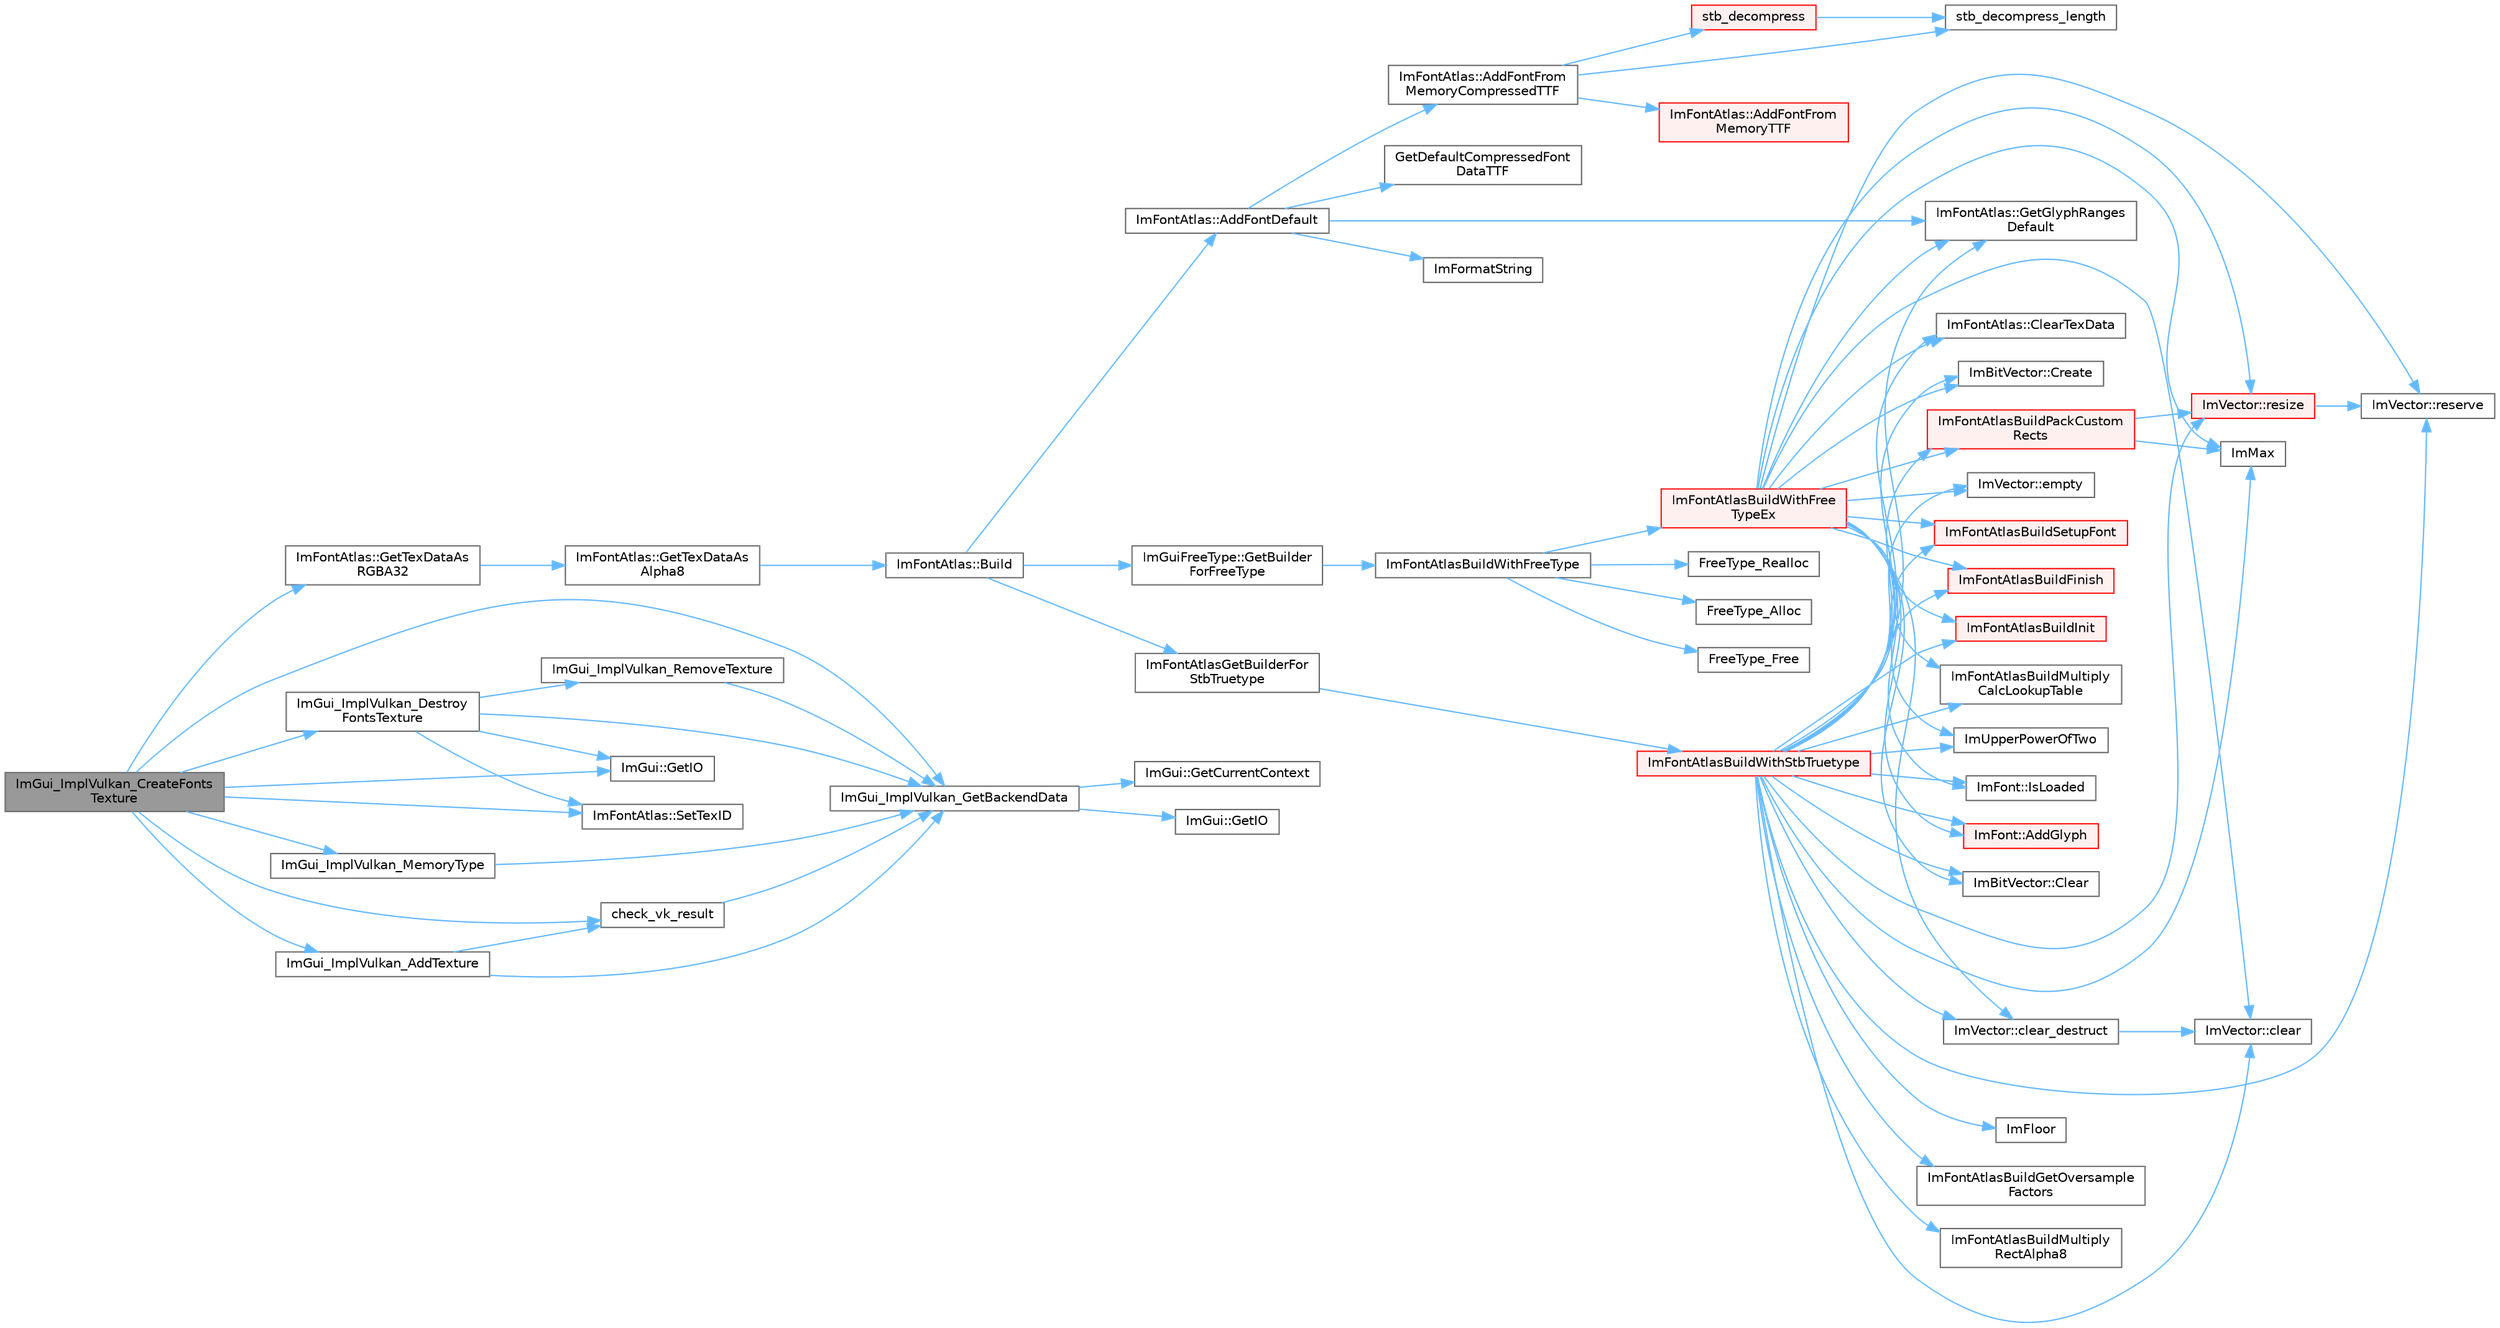 digraph "ImGui_ImplVulkan_CreateFontsTexture"
{
 // LATEX_PDF_SIZE
  bgcolor="transparent";
  edge [fontname=Helvetica,fontsize=10,labelfontname=Helvetica,labelfontsize=10];
  node [fontname=Helvetica,fontsize=10,shape=box,height=0.2,width=0.4];
  rankdir="LR";
  Node1 [id="Node000001",label="ImGui_ImplVulkan_CreateFonts\lTexture",height=0.2,width=0.4,color="gray40", fillcolor="grey60", style="filled", fontcolor="black",tooltip=" "];
  Node1 -> Node2 [id="edge1_Node000001_Node000002",color="steelblue1",style="solid",tooltip=" "];
  Node2 [id="Node000002",label="check_vk_result",height=0.2,width=0.4,color="grey40", fillcolor="white", style="filled",URL="$imgui__impl__vulkan_8cpp.html#a1ea6c63eab2860beea5e3c89c1afbbc1",tooltip=" "];
  Node2 -> Node3 [id="edge2_Node000002_Node000003",color="steelblue1",style="solid",tooltip=" "];
  Node3 [id="Node000003",label="ImGui_ImplVulkan_GetBackendData",height=0.2,width=0.4,color="grey40", fillcolor="white", style="filled",URL="$imgui__impl__vulkan_8cpp.html#a0fb93ffd0b4ff71a58e6c08f654fb26d",tooltip=" "];
  Node3 -> Node4 [id="edge3_Node000003_Node000004",color="steelblue1",style="solid",tooltip=" "];
  Node4 [id="Node000004",label="ImGui::GetCurrentContext",height=0.2,width=0.4,color="grey40", fillcolor="white", style="filled",URL="$namespace_im_gui.html#af557a6de5538099a0f6047eb994bbf42",tooltip=" "];
  Node3 -> Node5 [id="edge4_Node000003_Node000005",color="steelblue1",style="solid",tooltip=" "];
  Node5 [id="Node000005",label="ImGui::GetIO",height=0.2,width=0.4,color="grey40", fillcolor="white", style="filled",URL="$namespace_im_gui.html#a7dea7d0530868f078324f14a308f0c3c",tooltip=" "];
  Node1 -> Node6 [id="edge5_Node000001_Node000006",color="steelblue1",style="solid",tooltip=" "];
  Node6 [id="Node000006",label="ImGui::GetIO",height=0.2,width=0.4,color="grey40", fillcolor="white", style="filled",URL="$namespace_im_gui.html#a3179e560812f878f3961ce803a5d9302",tooltip=" "];
  Node1 -> Node7 [id="edge6_Node000001_Node000007",color="steelblue1",style="solid",tooltip=" "];
  Node7 [id="Node000007",label="ImFontAtlas::GetTexDataAs\lRGBA32",height=0.2,width=0.4,color="grey40", fillcolor="white", style="filled",URL="$struct_im_font_atlas.html#a8abb0c4e67ebb38249d4df71218c4eec",tooltip=" "];
  Node7 -> Node8 [id="edge7_Node000007_Node000008",color="steelblue1",style="solid",tooltip=" "];
  Node8 [id="Node000008",label="ImFontAtlas::GetTexDataAs\lAlpha8",height=0.2,width=0.4,color="grey40", fillcolor="white", style="filled",URL="$struct_im_font_atlas.html#aeff1a1044a1ab68d8f27bb2819cd9f44",tooltip=" "];
  Node8 -> Node9 [id="edge8_Node000008_Node000009",color="steelblue1",style="solid",tooltip=" "];
  Node9 [id="Node000009",label="ImFontAtlas::Build",height=0.2,width=0.4,color="grey40", fillcolor="white", style="filled",URL="$struct_im_font_atlas.html#a81e39e30dffa4dd7e458a53297451e27",tooltip=" "];
  Node9 -> Node10 [id="edge9_Node000009_Node000010",color="steelblue1",style="solid",tooltip=" "];
  Node10 [id="Node000010",label="ImFontAtlas::AddFontDefault",height=0.2,width=0.4,color="grey40", fillcolor="white", style="filled",URL="$struct_im_font_atlas.html#a9d2b4a94579bf603a0d2662cd8348cbd",tooltip=" "];
  Node10 -> Node11 [id="edge10_Node000010_Node000011",color="steelblue1",style="solid",tooltip=" "];
  Node11 [id="Node000011",label="ImFontAtlas::AddFontFrom\lMemoryCompressedTTF",height=0.2,width=0.4,color="grey40", fillcolor="white", style="filled",URL="$struct_im_font_atlas.html#a478ffa07777bf990ade02889e15a21ab",tooltip=" "];
  Node11 -> Node12 [id="edge11_Node000011_Node000012",color="steelblue1",style="solid",tooltip=" "];
  Node12 [id="Node000012",label="ImFontAtlas::AddFontFrom\lMemoryTTF",height=0.2,width=0.4,color="red", fillcolor="#FFF0F0", style="filled",URL="$struct_im_font_atlas.html#a95eec9b791e9c509180030f8176406ff",tooltip=" "];
  Node11 -> Node17 [id="edge12_Node000011_Node000017",color="steelblue1",style="solid",tooltip=" "];
  Node17 [id="Node000017",label="stb_decompress",height=0.2,width=0.4,color="red", fillcolor="#FFF0F0", style="filled",URL="$imgui__draw_8cpp.html#a23f899d930c93d351569ee83cf920570",tooltip=" "];
  Node17 -> Node19 [id="edge13_Node000017_Node000019",color="steelblue1",style="solid",tooltip=" "];
  Node19 [id="Node000019",label="stb_decompress_length",height=0.2,width=0.4,color="grey40", fillcolor="white", style="filled",URL="$imgui__draw_8cpp.html#a5a5301def23b33e2156ac79a8b65c69b",tooltip=" "];
  Node11 -> Node19 [id="edge14_Node000011_Node000019",color="steelblue1",style="solid",tooltip=" "];
  Node10 -> Node23 [id="edge15_Node000010_Node000023",color="steelblue1",style="solid",tooltip=" "];
  Node23 [id="Node000023",label="GetDefaultCompressedFont\lDataTTF",height=0.2,width=0.4,color="grey40", fillcolor="white", style="filled",URL="$imgui__draw_8cpp.html#abc3b462ef2c5ef511d4f7231e3d9b853",tooltip=" "];
  Node10 -> Node24 [id="edge16_Node000010_Node000024",color="steelblue1",style="solid",tooltip=" "];
  Node24 [id="Node000024",label="ImFontAtlas::GetGlyphRanges\lDefault",height=0.2,width=0.4,color="grey40", fillcolor="white", style="filled",URL="$struct_im_font_atlas.html#adec0df140eb1dc01c2a22a5253d62820",tooltip=" "];
  Node10 -> Node25 [id="edge17_Node000010_Node000025",color="steelblue1",style="solid",tooltip=" "];
  Node25 [id="Node000025",label="ImFormatString",height=0.2,width=0.4,color="grey40", fillcolor="white", style="filled",URL="$imgui_8cpp.html#a75ccaf7d676b1f567ba888ae42ac3809",tooltip=" "];
  Node9 -> Node26 [id="edge18_Node000009_Node000026",color="steelblue1",style="solid",tooltip=" "];
  Node26 [id="Node000026",label="ImGuiFreeType::GetBuilder\lForFreeType",height=0.2,width=0.4,color="grey40", fillcolor="white", style="filled",URL="$namespace_im_gui_free_type.html#ad0ba08f92f212ec5da9dd7a2872e0ae3",tooltip=" "];
  Node26 -> Node27 [id="edge19_Node000026_Node000027",color="steelblue1",style="solid",tooltip=" "];
  Node27 [id="Node000027",label="ImFontAtlasBuildWithFreeType",height=0.2,width=0.4,color="grey40", fillcolor="white", style="filled",URL="$imgui__freetype_8cpp.html#a59c51a543162f6d8a70c66e526f2f5fe",tooltip=" "];
  Node27 -> Node28 [id="edge20_Node000027_Node000028",color="steelblue1",style="solid",tooltip=" "];
  Node28 [id="Node000028",label="FreeType_Alloc",height=0.2,width=0.4,color="grey40", fillcolor="white", style="filled",URL="$imgui__freetype_8cpp.html#a6a98733a4a93bb0b2a6cc6c1d1c0637c",tooltip=" "];
  Node27 -> Node29 [id="edge21_Node000027_Node000029",color="steelblue1",style="solid",tooltip=" "];
  Node29 [id="Node000029",label="FreeType_Free",height=0.2,width=0.4,color="grey40", fillcolor="white", style="filled",URL="$imgui__freetype_8cpp.html#abc3aa644b842c8087c6a785b59fcf5e6",tooltip=" "];
  Node27 -> Node30 [id="edge22_Node000027_Node000030",color="steelblue1",style="solid",tooltip=" "];
  Node30 [id="Node000030",label="FreeType_Realloc",height=0.2,width=0.4,color="grey40", fillcolor="white", style="filled",URL="$imgui__freetype_8cpp.html#afb83eb710c8c6c48c842184d2b43bd72",tooltip=" "];
  Node27 -> Node31 [id="edge23_Node000027_Node000031",color="steelblue1",style="solid",tooltip=" "];
  Node31 [id="Node000031",label="ImFontAtlasBuildWithFree\lTypeEx",height=0.2,width=0.4,color="red", fillcolor="#FFF0F0", style="filled",URL="$imgui__freetype_8cpp.html#af965b039f4cb8ad8bcdc5a1981ac5d81",tooltip=" "];
  Node31 -> Node32 [id="edge24_Node000031_Node000032",color="steelblue1",style="solid",tooltip=" "];
  Node32 [id="Node000032",label="ImFont::AddGlyph",height=0.2,width=0.4,color="red", fillcolor="#FFF0F0", style="filled",URL="$struct_im_font.html#a1badad96fa8d41b4754fc7bdb826e6b2",tooltip=" "];
  Node31 -> Node36 [id="edge25_Node000031_Node000036",color="steelblue1",style="solid",tooltip=" "];
  Node36 [id="Node000036",label="ImBitVector::Clear",height=0.2,width=0.4,color="grey40", fillcolor="white", style="filled",URL="$struct_im_bit_vector.html#a6486ac9a357400a42af07909f937a659",tooltip=" "];
  Node31 -> Node37 [id="edge26_Node000031_Node000037",color="steelblue1",style="solid",tooltip=" "];
  Node37 [id="Node000037",label="ImVector::clear",height=0.2,width=0.4,color="grey40", fillcolor="white", style="filled",URL="$struct_im_vector.html#ae2d401b4ec5f1113cdb8edb5a61a38f7",tooltip=" "];
  Node31 -> Node38 [id="edge27_Node000031_Node000038",color="steelblue1",style="solid",tooltip=" "];
  Node38 [id="Node000038",label="ImVector::clear_destruct",height=0.2,width=0.4,color="grey40", fillcolor="white", style="filled",URL="$struct_im_vector.html#ac1ed34eac753156e87e8a92f78dbbe3f",tooltip=" "];
  Node38 -> Node37 [id="edge28_Node000038_Node000037",color="steelblue1",style="solid",tooltip=" "];
  Node31 -> Node14 [id="edge29_Node000031_Node000014",color="steelblue1",style="solid",tooltip=" "];
  Node14 [id="Node000014",label="ImFontAtlas::ClearTexData",height=0.2,width=0.4,color="grey40", fillcolor="white", style="filled",URL="$struct_im_font_atlas.html#a3ede4bd513bec044c77ac392ad9c6e86",tooltip=" "];
  Node31 -> Node39 [id="edge30_Node000031_Node000039",color="steelblue1",style="solid",tooltip=" "];
  Node39 [id="Node000039",label="ImBitVector::Create",height=0.2,width=0.4,color="grey40", fillcolor="white", style="filled",URL="$struct_im_bit_vector.html#a2e25a0809000ad27bfc3fb89f3d04829",tooltip=" "];
  Node31 -> Node40 [id="edge31_Node000031_Node000040",color="steelblue1",style="solid",tooltip=" "];
  Node40 [id="Node000040",label="ImVector::empty",height=0.2,width=0.4,color="grey40", fillcolor="white", style="filled",URL="$struct_im_vector.html#aa53e48a5272f4bad1099368769514ff1",tooltip=" "];
  Node31 -> Node24 [id="edge32_Node000031_Node000024",color="steelblue1",style="solid",tooltip=" "];
  Node31 -> Node42 [id="edge33_Node000031_Node000042",color="steelblue1",style="solid",tooltip=" "];
  Node42 [id="Node000042",label="ImFontAtlasBuildFinish",height=0.2,width=0.4,color="red", fillcolor="#FFF0F0", style="filled",URL="$imgui__draw_8cpp.html#adbf0ee92b3ac86e30b9e81f552d15d37",tooltip=" "];
  Node31 -> Node56 [id="edge34_Node000031_Node000056",color="steelblue1",style="solid",tooltip=" "];
  Node56 [id="Node000056",label="ImFontAtlasBuildInit",height=0.2,width=0.4,color="red", fillcolor="#FFF0F0", style="filled",URL="$imgui__draw_8cpp.html#ac050ff181df43cec0b63d834b6039c3f",tooltip=" "];
  Node31 -> Node58 [id="edge35_Node000031_Node000058",color="steelblue1",style="solid",tooltip=" "];
  Node58 [id="Node000058",label="ImFontAtlasBuildMultiply\lCalcLookupTable",height=0.2,width=0.4,color="grey40", fillcolor="white", style="filled",URL="$imgui__draw_8cpp.html#a8d5f3a053aae34ac7b93e39cb9096d06",tooltip=" "];
  Node31 -> Node59 [id="edge36_Node000031_Node000059",color="steelblue1",style="solid",tooltip=" "];
  Node59 [id="Node000059",label="ImFontAtlasBuildPackCustom\lRects",height=0.2,width=0.4,color="red", fillcolor="#FFF0F0", style="filled",URL="$imgui__draw_8cpp.html#add0fcd1708ca3540688d8277fc01bf3f",tooltip=" "];
  Node59 -> Node48 [id="edge37_Node000059_Node000048",color="steelblue1",style="solid",tooltip=" "];
  Node48 [id="Node000048",label="ImMax",height=0.2,width=0.4,color="grey40", fillcolor="white", style="filled",URL="$imgui__internal_8h.html#a7667efd95147d0422f140917c71a9226",tooltip=" "];
  Node59 -> Node60 [id="edge38_Node000059_Node000060",color="steelblue1",style="solid",tooltip=" "];
  Node60 [id="Node000060",label="ImVector::resize",height=0.2,width=0.4,color="red", fillcolor="#FFF0F0", style="filled",URL="$struct_im_vector.html#ac371dd62e56ae486b1a5038cf07eee56",tooltip=" "];
  Node60 -> Node62 [id="edge39_Node000060_Node000062",color="steelblue1",style="solid",tooltip=" "];
  Node62 [id="Node000062",label="ImVector::reserve",height=0.2,width=0.4,color="grey40", fillcolor="white", style="filled",URL="$struct_im_vector.html#a0f14f5736c3372157856eebb67123b75",tooltip=" "];
  Node31 -> Node65 [id="edge40_Node000031_Node000065",color="steelblue1",style="solid",tooltip=" "];
  Node65 [id="Node000065",label="ImFontAtlasBuildSetupFont",height=0.2,width=0.4,color="red", fillcolor="#FFF0F0", style="filled",URL="$imgui__draw_8cpp.html#a4bea0932904c84de73237df3f1f76bdd",tooltip=" "];
  Node31 -> Node48 [id="edge41_Node000031_Node000048",color="steelblue1",style="solid",tooltip=" "];
  Node31 -> Node67 [id="edge42_Node000031_Node000067",color="steelblue1",style="solid",tooltip=" "];
  Node67 [id="Node000067",label="ImUpperPowerOfTwo",height=0.2,width=0.4,color="grey40", fillcolor="white", style="filled",URL="$imgui__internal_8h.html#adae096c61c812293ec61ac541c146674",tooltip=" "];
  Node31 -> Node68 [id="edge43_Node000031_Node000068",color="steelblue1",style="solid",tooltip=" "];
  Node68 [id="Node000068",label="ImFont::IsLoaded",height=0.2,width=0.4,color="grey40", fillcolor="white", style="filled",URL="$struct_im_font.html#a97dafa61cc94e84be396d69b0d42b1ce",tooltip=" "];
  Node31 -> Node62 [id="edge44_Node000031_Node000062",color="steelblue1",style="solid",tooltip=" "];
  Node31 -> Node60 [id="edge45_Node000031_Node000060",color="steelblue1",style="solid",tooltip=" "];
  Node9 -> Node74 [id="edge46_Node000009_Node000074",color="steelblue1",style="solid",tooltip=" "];
  Node74 [id="Node000074",label="ImFontAtlasGetBuilderFor\lStbTruetype",height=0.2,width=0.4,color="grey40", fillcolor="white", style="filled",URL="$imgui__draw_8cpp.html#a4c276d0224ef420d570c9485c4c76a19",tooltip=" "];
  Node74 -> Node75 [id="edge47_Node000074_Node000075",color="steelblue1",style="solid",tooltip=" "];
  Node75 [id="Node000075",label="ImFontAtlasBuildWithStbTruetype",height=0.2,width=0.4,color="red", fillcolor="#FFF0F0", style="filled",URL="$imgui__draw_8cpp.html#a2f785bd6dd330af7a832589fa24f303a",tooltip=" "];
  Node75 -> Node32 [id="edge48_Node000075_Node000032",color="steelblue1",style="solid",tooltip=" "];
  Node75 -> Node36 [id="edge49_Node000075_Node000036",color="steelblue1",style="solid",tooltip=" "];
  Node75 -> Node37 [id="edge50_Node000075_Node000037",color="steelblue1",style="solid",tooltip=" "];
  Node75 -> Node38 [id="edge51_Node000075_Node000038",color="steelblue1",style="solid",tooltip=" "];
  Node75 -> Node14 [id="edge52_Node000075_Node000014",color="steelblue1",style="solid",tooltip=" "];
  Node75 -> Node39 [id="edge53_Node000075_Node000039",color="steelblue1",style="solid",tooltip=" "];
  Node75 -> Node40 [id="edge54_Node000075_Node000040",color="steelblue1",style="solid",tooltip=" "];
  Node75 -> Node24 [id="edge55_Node000075_Node000024",color="steelblue1",style="solid",tooltip=" "];
  Node75 -> Node76 [id="edge56_Node000075_Node000076",color="steelblue1",style="solid",tooltip=" "];
  Node76 [id="Node000076",label="ImFloor",height=0.2,width=0.4,color="grey40", fillcolor="white", style="filled",URL="$imgui__internal_8h.html#a51a84b6be21807818b857a8565d97912",tooltip=" "];
  Node75 -> Node42 [id="edge57_Node000075_Node000042",color="steelblue1",style="solid",tooltip=" "];
  Node75 -> Node77 [id="edge58_Node000075_Node000077",color="steelblue1",style="solid",tooltip=" "];
  Node77 [id="Node000077",label="ImFontAtlasBuildGetOversample\lFactors",height=0.2,width=0.4,color="grey40", fillcolor="white", style="filled",URL="$imgui__draw_8cpp.html#aa1efcf4c3caa22137e6a7d548435af5a",tooltip=" "];
  Node75 -> Node56 [id="edge59_Node000075_Node000056",color="steelblue1",style="solid",tooltip=" "];
  Node75 -> Node58 [id="edge60_Node000075_Node000058",color="steelblue1",style="solid",tooltip=" "];
  Node75 -> Node78 [id="edge61_Node000075_Node000078",color="steelblue1",style="solid",tooltip=" "];
  Node78 [id="Node000078",label="ImFontAtlasBuildMultiply\lRectAlpha8",height=0.2,width=0.4,color="grey40", fillcolor="white", style="filled",URL="$imgui__draw_8cpp.html#a8dc3feae771599949b33712b520e9060",tooltip=" "];
  Node75 -> Node59 [id="edge62_Node000075_Node000059",color="steelblue1",style="solid",tooltip=" "];
  Node75 -> Node65 [id="edge63_Node000075_Node000065",color="steelblue1",style="solid",tooltip=" "];
  Node75 -> Node48 [id="edge64_Node000075_Node000048",color="steelblue1",style="solid",tooltip=" "];
  Node75 -> Node67 [id="edge65_Node000075_Node000067",color="steelblue1",style="solid",tooltip=" "];
  Node75 -> Node68 [id="edge66_Node000075_Node000068",color="steelblue1",style="solid",tooltip=" "];
  Node75 -> Node62 [id="edge67_Node000075_Node000062",color="steelblue1",style="solid",tooltip=" "];
  Node75 -> Node60 [id="edge68_Node000075_Node000060",color="steelblue1",style="solid",tooltip=" "];
  Node1 -> Node91 [id="edge69_Node000001_Node000091",color="steelblue1",style="solid",tooltip=" "];
  Node91 [id="Node000091",label="ImGui_ImplVulkan_AddTexture",height=0.2,width=0.4,color="grey40", fillcolor="white", style="filled",URL="$imgui__impl__vulkan_8cpp.html#af0ea34fb01c85f2b547c062de3d338f5",tooltip=" "];
  Node91 -> Node2 [id="edge70_Node000091_Node000002",color="steelblue1",style="solid",tooltip=" "];
  Node91 -> Node3 [id="edge71_Node000091_Node000003",color="steelblue1",style="solid",tooltip=" "];
  Node1 -> Node92 [id="edge72_Node000001_Node000092",color="steelblue1",style="solid",tooltip=" "];
  Node92 [id="Node000092",label="ImGui_ImplVulkan_Destroy\lFontsTexture",height=0.2,width=0.4,color="grey40", fillcolor="white", style="filled",URL="$imgui__impl__vulkan_8cpp.html#a02d628dd92228291573067cbf882aa1b",tooltip=" "];
  Node92 -> Node6 [id="edge73_Node000092_Node000006",color="steelblue1",style="solid",tooltip=" "];
  Node92 -> Node3 [id="edge74_Node000092_Node000003",color="steelblue1",style="solid",tooltip=" "];
  Node92 -> Node93 [id="edge75_Node000092_Node000093",color="steelblue1",style="solid",tooltip=" "];
  Node93 [id="Node000093",label="ImGui_ImplVulkan_RemoveTexture",height=0.2,width=0.4,color="grey40", fillcolor="white", style="filled",URL="$imgui__impl__vulkan_8cpp.html#a97915175facfdbf3fba699a17f2098c8",tooltip=" "];
  Node93 -> Node3 [id="edge76_Node000093_Node000003",color="steelblue1",style="solid",tooltip=" "];
  Node92 -> Node94 [id="edge77_Node000092_Node000094",color="steelblue1",style="solid",tooltip=" "];
  Node94 [id="Node000094",label="ImFontAtlas::SetTexID",height=0.2,width=0.4,color="grey40", fillcolor="white", style="filled",URL="$struct_im_font_atlas.html#a96ffd1956c11dac4f79b43c095828445",tooltip=" "];
  Node1 -> Node3 [id="edge78_Node000001_Node000003",color="steelblue1",style="solid",tooltip=" "];
  Node1 -> Node95 [id="edge79_Node000001_Node000095",color="steelblue1",style="solid",tooltip=" "];
  Node95 [id="Node000095",label="ImGui_ImplVulkan_MemoryType",height=0.2,width=0.4,color="grey40", fillcolor="white", style="filled",URL="$imgui__impl__vulkan_8cpp.html#a9c54db778f2529f1da4faf07803de539",tooltip=" "];
  Node95 -> Node3 [id="edge80_Node000095_Node000003",color="steelblue1",style="solid",tooltip=" "];
  Node1 -> Node94 [id="edge81_Node000001_Node000094",color="steelblue1",style="solid",tooltip=" "];
}
